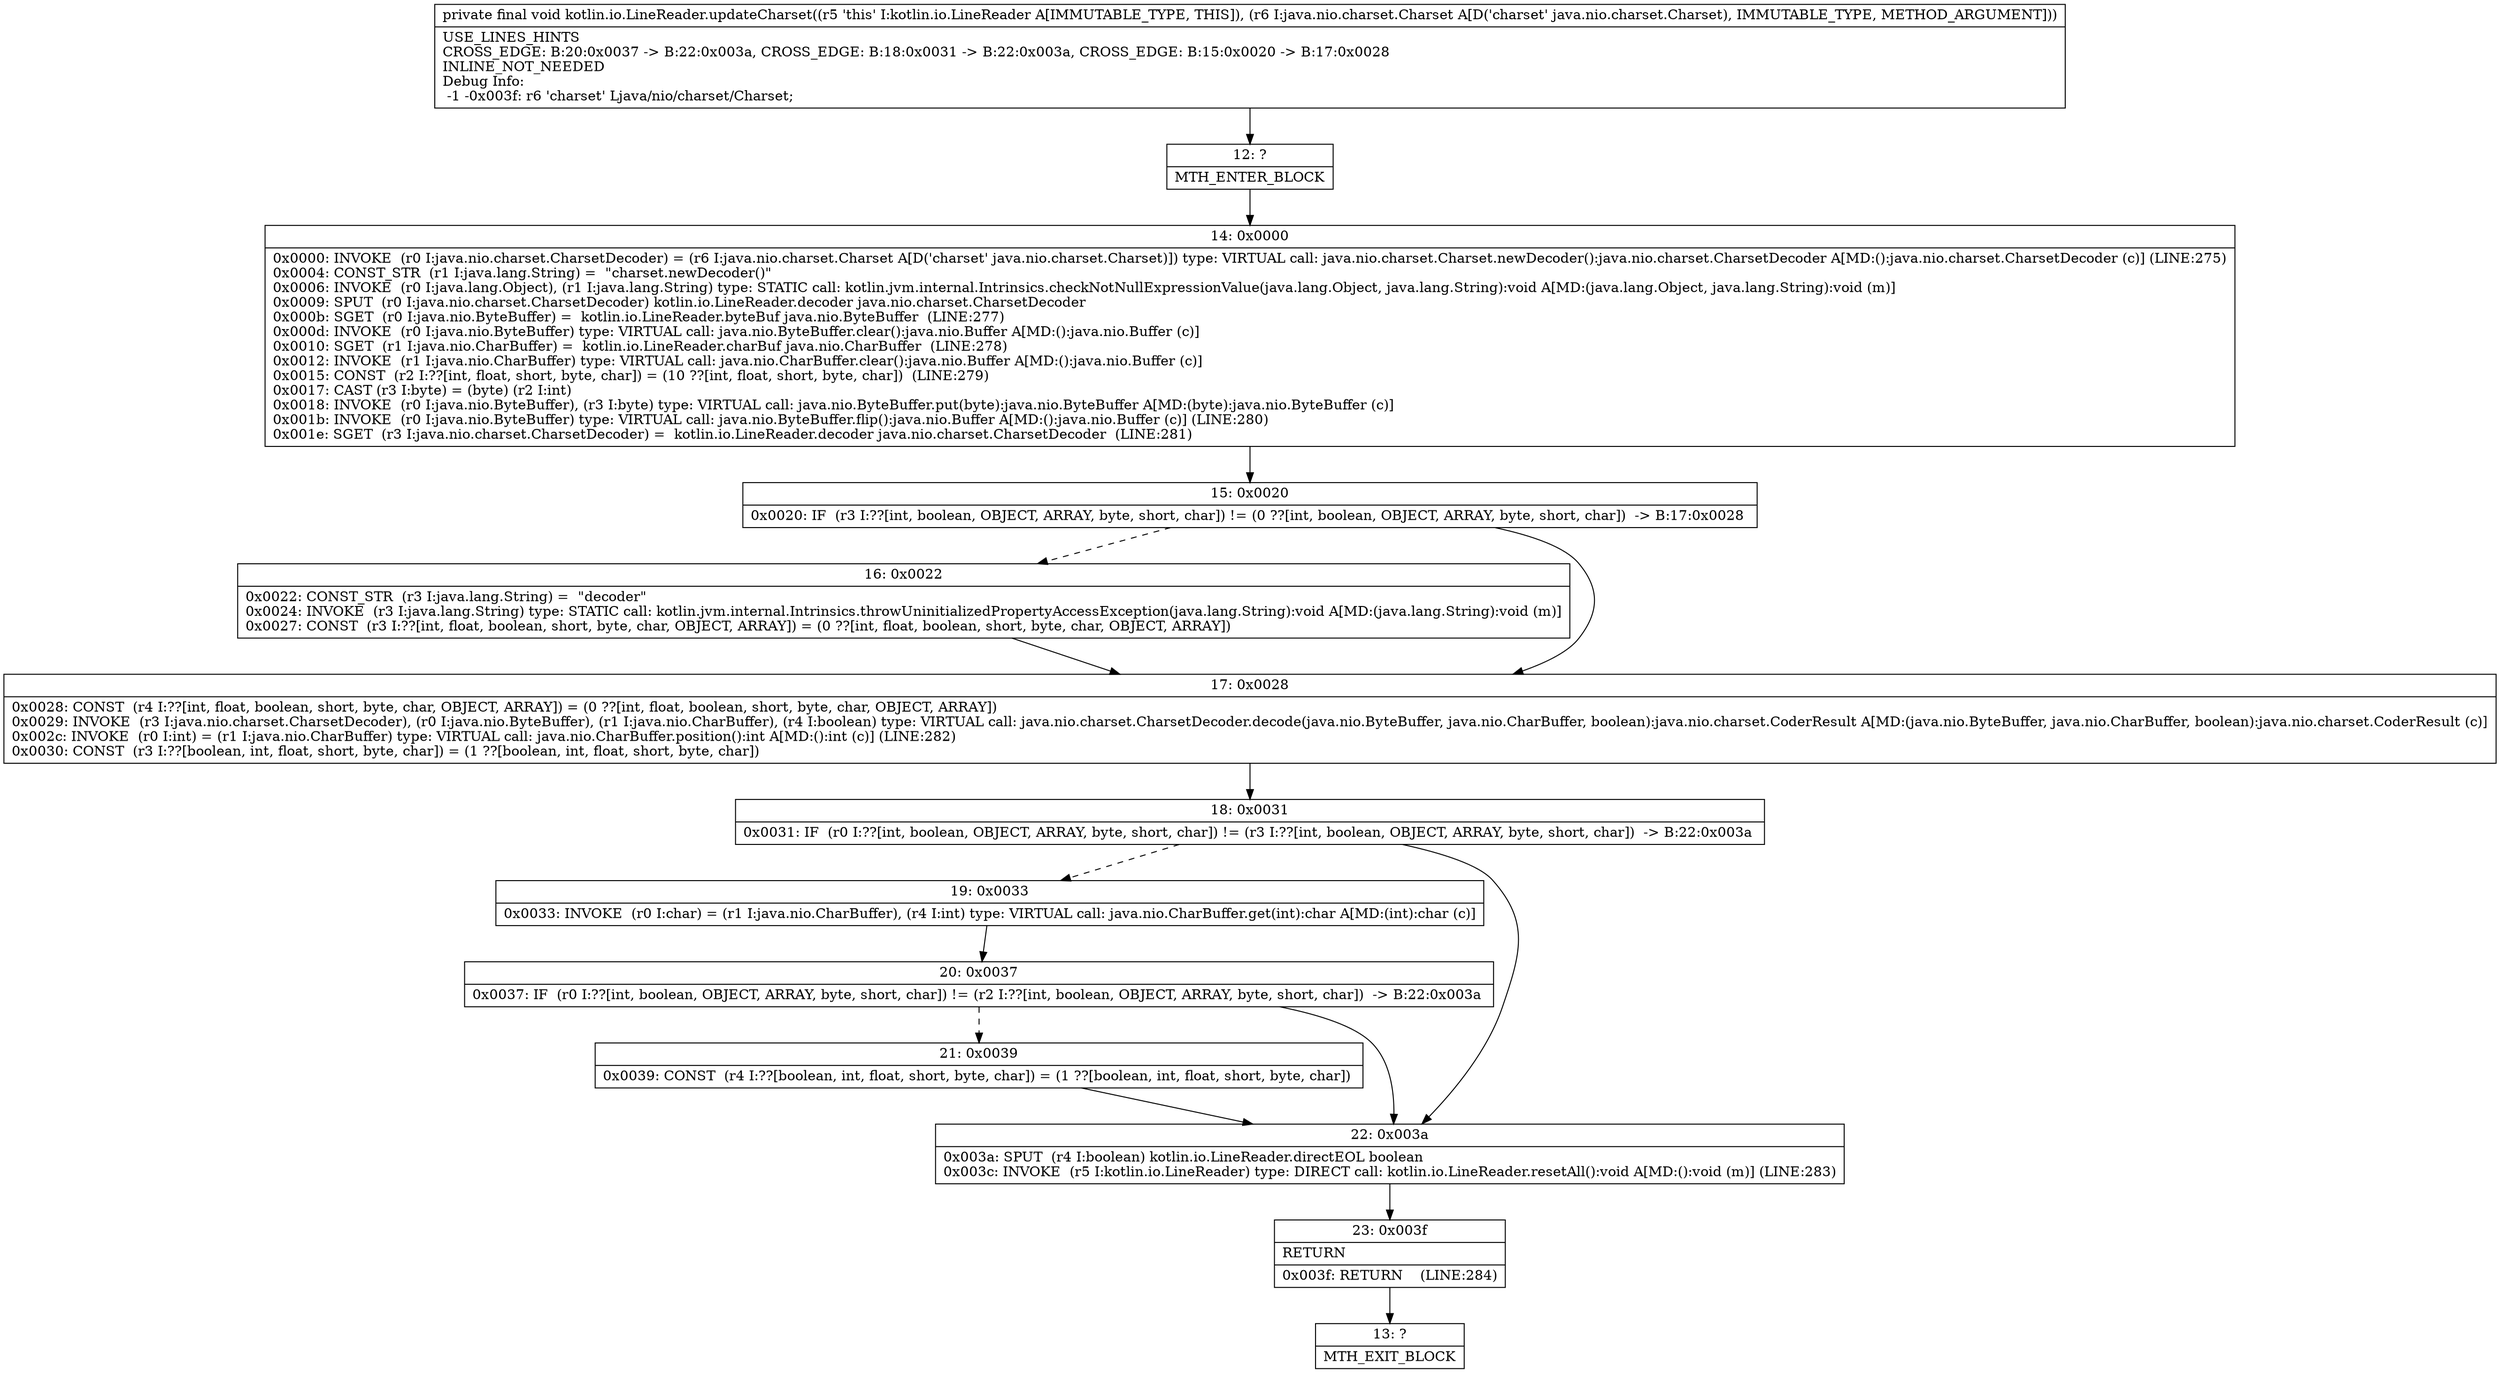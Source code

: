 digraph "CFG forkotlin.io.LineReader.updateCharset(Ljava\/nio\/charset\/Charset;)V" {
Node_12 [shape=record,label="{12\:\ ?|MTH_ENTER_BLOCK\l}"];
Node_14 [shape=record,label="{14\:\ 0x0000|0x0000: INVOKE  (r0 I:java.nio.charset.CharsetDecoder) = (r6 I:java.nio.charset.Charset A[D('charset' java.nio.charset.Charset)]) type: VIRTUAL call: java.nio.charset.Charset.newDecoder():java.nio.charset.CharsetDecoder A[MD:():java.nio.charset.CharsetDecoder (c)] (LINE:275)\l0x0004: CONST_STR  (r1 I:java.lang.String) =  \"charset.newDecoder()\" \l0x0006: INVOKE  (r0 I:java.lang.Object), (r1 I:java.lang.String) type: STATIC call: kotlin.jvm.internal.Intrinsics.checkNotNullExpressionValue(java.lang.Object, java.lang.String):void A[MD:(java.lang.Object, java.lang.String):void (m)]\l0x0009: SPUT  (r0 I:java.nio.charset.CharsetDecoder) kotlin.io.LineReader.decoder java.nio.charset.CharsetDecoder \l0x000b: SGET  (r0 I:java.nio.ByteBuffer) =  kotlin.io.LineReader.byteBuf java.nio.ByteBuffer  (LINE:277)\l0x000d: INVOKE  (r0 I:java.nio.ByteBuffer) type: VIRTUAL call: java.nio.ByteBuffer.clear():java.nio.Buffer A[MD:():java.nio.Buffer (c)]\l0x0010: SGET  (r1 I:java.nio.CharBuffer) =  kotlin.io.LineReader.charBuf java.nio.CharBuffer  (LINE:278)\l0x0012: INVOKE  (r1 I:java.nio.CharBuffer) type: VIRTUAL call: java.nio.CharBuffer.clear():java.nio.Buffer A[MD:():java.nio.Buffer (c)]\l0x0015: CONST  (r2 I:??[int, float, short, byte, char]) = (10 ??[int, float, short, byte, char])  (LINE:279)\l0x0017: CAST (r3 I:byte) = (byte) (r2 I:int) \l0x0018: INVOKE  (r0 I:java.nio.ByteBuffer), (r3 I:byte) type: VIRTUAL call: java.nio.ByteBuffer.put(byte):java.nio.ByteBuffer A[MD:(byte):java.nio.ByteBuffer (c)]\l0x001b: INVOKE  (r0 I:java.nio.ByteBuffer) type: VIRTUAL call: java.nio.ByteBuffer.flip():java.nio.Buffer A[MD:():java.nio.Buffer (c)] (LINE:280)\l0x001e: SGET  (r3 I:java.nio.charset.CharsetDecoder) =  kotlin.io.LineReader.decoder java.nio.charset.CharsetDecoder  (LINE:281)\l}"];
Node_15 [shape=record,label="{15\:\ 0x0020|0x0020: IF  (r3 I:??[int, boolean, OBJECT, ARRAY, byte, short, char]) != (0 ??[int, boolean, OBJECT, ARRAY, byte, short, char])  \-\> B:17:0x0028 \l}"];
Node_16 [shape=record,label="{16\:\ 0x0022|0x0022: CONST_STR  (r3 I:java.lang.String) =  \"decoder\" \l0x0024: INVOKE  (r3 I:java.lang.String) type: STATIC call: kotlin.jvm.internal.Intrinsics.throwUninitializedPropertyAccessException(java.lang.String):void A[MD:(java.lang.String):void (m)]\l0x0027: CONST  (r3 I:??[int, float, boolean, short, byte, char, OBJECT, ARRAY]) = (0 ??[int, float, boolean, short, byte, char, OBJECT, ARRAY]) \l}"];
Node_17 [shape=record,label="{17\:\ 0x0028|0x0028: CONST  (r4 I:??[int, float, boolean, short, byte, char, OBJECT, ARRAY]) = (0 ??[int, float, boolean, short, byte, char, OBJECT, ARRAY]) \l0x0029: INVOKE  (r3 I:java.nio.charset.CharsetDecoder), (r0 I:java.nio.ByteBuffer), (r1 I:java.nio.CharBuffer), (r4 I:boolean) type: VIRTUAL call: java.nio.charset.CharsetDecoder.decode(java.nio.ByteBuffer, java.nio.CharBuffer, boolean):java.nio.charset.CoderResult A[MD:(java.nio.ByteBuffer, java.nio.CharBuffer, boolean):java.nio.charset.CoderResult (c)]\l0x002c: INVOKE  (r0 I:int) = (r1 I:java.nio.CharBuffer) type: VIRTUAL call: java.nio.CharBuffer.position():int A[MD:():int (c)] (LINE:282)\l0x0030: CONST  (r3 I:??[boolean, int, float, short, byte, char]) = (1 ??[boolean, int, float, short, byte, char]) \l}"];
Node_18 [shape=record,label="{18\:\ 0x0031|0x0031: IF  (r0 I:??[int, boolean, OBJECT, ARRAY, byte, short, char]) != (r3 I:??[int, boolean, OBJECT, ARRAY, byte, short, char])  \-\> B:22:0x003a \l}"];
Node_19 [shape=record,label="{19\:\ 0x0033|0x0033: INVOKE  (r0 I:char) = (r1 I:java.nio.CharBuffer), (r4 I:int) type: VIRTUAL call: java.nio.CharBuffer.get(int):char A[MD:(int):char (c)]\l}"];
Node_20 [shape=record,label="{20\:\ 0x0037|0x0037: IF  (r0 I:??[int, boolean, OBJECT, ARRAY, byte, short, char]) != (r2 I:??[int, boolean, OBJECT, ARRAY, byte, short, char])  \-\> B:22:0x003a \l}"];
Node_21 [shape=record,label="{21\:\ 0x0039|0x0039: CONST  (r4 I:??[boolean, int, float, short, byte, char]) = (1 ??[boolean, int, float, short, byte, char]) \l}"];
Node_22 [shape=record,label="{22\:\ 0x003a|0x003a: SPUT  (r4 I:boolean) kotlin.io.LineReader.directEOL boolean \l0x003c: INVOKE  (r5 I:kotlin.io.LineReader) type: DIRECT call: kotlin.io.LineReader.resetAll():void A[MD:():void (m)] (LINE:283)\l}"];
Node_23 [shape=record,label="{23\:\ 0x003f|RETURN\l|0x003f: RETURN    (LINE:284)\l}"];
Node_13 [shape=record,label="{13\:\ ?|MTH_EXIT_BLOCK\l}"];
MethodNode[shape=record,label="{private final void kotlin.io.LineReader.updateCharset((r5 'this' I:kotlin.io.LineReader A[IMMUTABLE_TYPE, THIS]), (r6 I:java.nio.charset.Charset A[D('charset' java.nio.charset.Charset), IMMUTABLE_TYPE, METHOD_ARGUMENT]))  | USE_LINES_HINTS\lCROSS_EDGE: B:20:0x0037 \-\> B:22:0x003a, CROSS_EDGE: B:18:0x0031 \-\> B:22:0x003a, CROSS_EDGE: B:15:0x0020 \-\> B:17:0x0028\lINLINE_NOT_NEEDED\lDebug Info:\l  \-1 \-0x003f: r6 'charset' Ljava\/nio\/charset\/Charset;\l}"];
MethodNode -> Node_12;Node_12 -> Node_14;
Node_14 -> Node_15;
Node_15 -> Node_16[style=dashed];
Node_15 -> Node_17;
Node_16 -> Node_17;
Node_17 -> Node_18;
Node_18 -> Node_19[style=dashed];
Node_18 -> Node_22;
Node_19 -> Node_20;
Node_20 -> Node_21[style=dashed];
Node_20 -> Node_22;
Node_21 -> Node_22;
Node_22 -> Node_23;
Node_23 -> Node_13;
}

